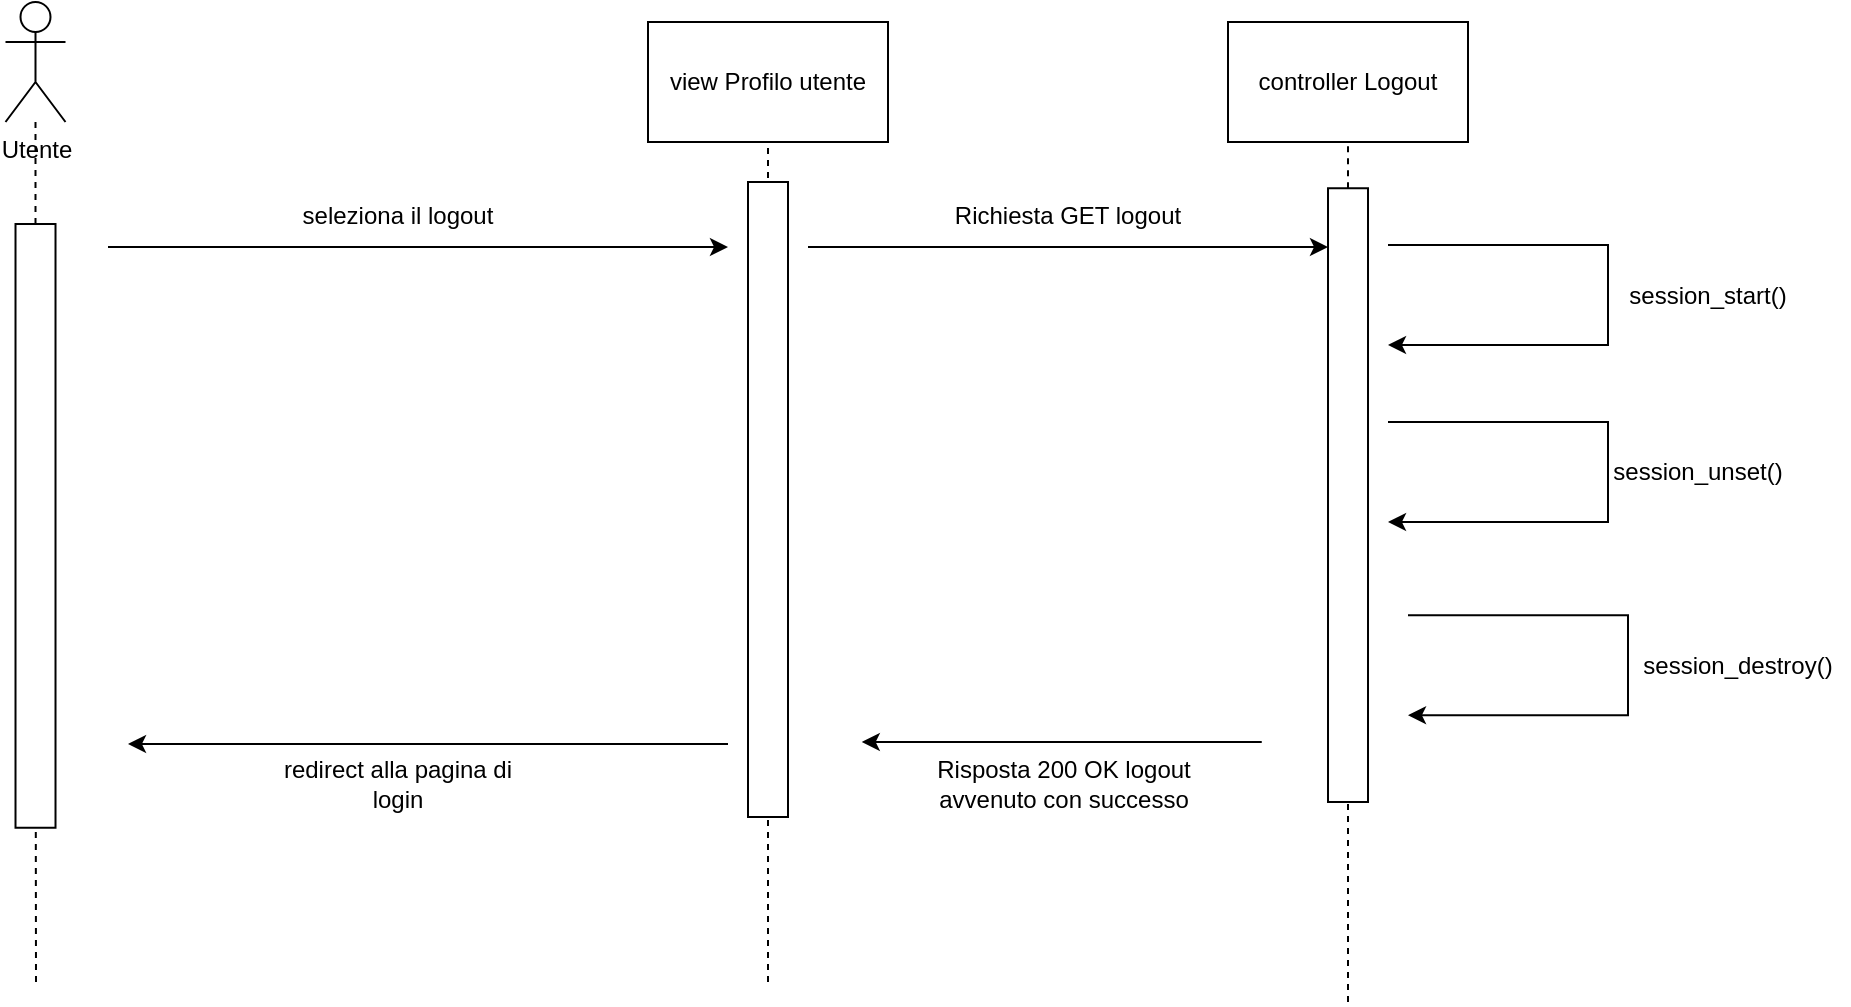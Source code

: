 <mxfile version="27.1.1">
  <diagram id="gwUhwwIQdEspnQJv_WbK" name="Pagina-1">
    <mxGraphModel dx="1699" dy="1652" grid="1" gridSize="10" guides="1" tooltips="1" connect="1" arrows="1" fold="1" page="1" pageScale="1" pageWidth="827" pageHeight="1169" math="0" shadow="0">
      <root>
        <mxCell id="0" />
        <mxCell id="1" parent="0" />
        <mxCell id="FgpJdpsvdST_ZWDqFQEa-1" value="Utente" style="shape=umlActor;verticalLabelPosition=bottom;verticalAlign=top;html=1;outlineConnect=0;" parent="1" vertex="1">
          <mxGeometry x="-351.25" y="-150" width="30" height="60" as="geometry" />
        </mxCell>
        <mxCell id="FgpJdpsvdST_ZWDqFQEa-4" value="" style="endArrow=none;dashed=1;html=1;rounded=0;" parent="1" source="WTWF-vKirUXl5wXtsg50-43" target="FgpJdpsvdST_ZWDqFQEa-1" edge="1">
          <mxGeometry width="50" height="50" relative="1" as="geometry">
            <mxPoint x="-336.25" y="611" as="sourcePoint" />
            <mxPoint x="-321.25" y="191" as="targetPoint" />
            <Array as="points" />
          </mxGeometry>
        </mxCell>
        <mxCell id="FgpJdpsvdST_ZWDqFQEa-5" value="controller Logout" style="rounded=0;whiteSpace=wrap;html=1;" parent="1" vertex="1">
          <mxGeometry x="260" y="-140" width="120" height="60" as="geometry" />
        </mxCell>
        <mxCell id="FgpJdpsvdST_ZWDqFQEa-6" value="" style="endArrow=none;dashed=1;html=1;rounded=0;" parent="1" source="WTWF-vKirUXl5wXtsg50-3" target="FgpJdpsvdST_ZWDqFQEa-5" edge="1">
          <mxGeometry width="50" height="50" relative="1" as="geometry">
            <mxPoint x="320" y="630" as="sourcePoint" />
            <mxPoint x="319.5" y="80" as="targetPoint" />
          </mxGeometry>
        </mxCell>
        <mxCell id="WTWF-vKirUXl5wXtsg50-1" value="" style="endArrow=classic;html=1;rounded=0;" parent="1" edge="1">
          <mxGeometry width="50" height="50" relative="1" as="geometry">
            <mxPoint x="50" y="-27.5" as="sourcePoint" />
            <mxPoint x="310" y="-27.5" as="targetPoint" />
          </mxGeometry>
        </mxCell>
        <mxCell id="WTWF-vKirUXl5wXtsg50-2" value="Richiesta GET logout" style="text;html=1;align=center;verticalAlign=middle;whiteSpace=wrap;rounded=0;" parent="1" vertex="1">
          <mxGeometry x="110" y="-58.5" width="140" height="30" as="geometry" />
        </mxCell>
        <mxCell id="WTWF-vKirUXl5wXtsg50-36" value="view Profilo utente" style="rounded=0;whiteSpace=wrap;html=1;" parent="1" vertex="1">
          <mxGeometry x="-30" y="-140" width="120" height="60" as="geometry" />
        </mxCell>
        <mxCell id="WTWF-vKirUXl5wXtsg50-37" value="" style="endArrow=none;dashed=1;html=1;rounded=0;entryX=0.5;entryY=1;entryDx=0;entryDy=0;" parent="1" target="WTWF-vKirUXl5wXtsg50-36" edge="1">
          <mxGeometry width="50" height="50" relative="1" as="geometry">
            <mxPoint x="30" y="340" as="sourcePoint" />
            <mxPoint x="29.5" y="80" as="targetPoint" />
          </mxGeometry>
        </mxCell>
        <mxCell id="WTWF-vKirUXl5wXtsg50-40" value="" style="endArrow=classic;html=1;rounded=0;" parent="1" edge="1">
          <mxGeometry width="50" height="50" relative="1" as="geometry">
            <mxPoint x="276.88" y="220" as="sourcePoint" />
            <mxPoint x="76.88" y="220" as="targetPoint" />
          </mxGeometry>
        </mxCell>
        <mxCell id="WTWF-vKirUXl5wXtsg50-42" value="Risposta 200 OK logout avvenuto con successo" style="text;html=1;align=center;verticalAlign=middle;whiteSpace=wrap;rounded=0;" parent="1" vertex="1">
          <mxGeometry x="113.13" y="226" width="130" height="30" as="geometry" />
        </mxCell>
        <mxCell id="WTWF-vKirUXl5wXtsg50-44" value="" style="endArrow=none;dashed=1;html=1;rounded=0;" parent="1" target="WTWF-vKirUXl5wXtsg50-43" edge="1">
          <mxGeometry width="50" height="50" relative="1" as="geometry">
            <mxPoint x="-336" y="340" as="sourcePoint" />
            <mxPoint x="-336.25" y="81" as="targetPoint" />
            <Array as="points">
              <mxPoint x="-336.25" y="151" />
            </Array>
          </mxGeometry>
        </mxCell>
        <mxCell id="WTWF-vKirUXl5wXtsg50-43" value="" style="rounded=0;whiteSpace=wrap;html=1;rotation=90;" parent="1" vertex="1">
          <mxGeometry x="-487.18" y="101.94" width="301.87" height="20" as="geometry" />
        </mxCell>
        <mxCell id="WTWF-vKirUXl5wXtsg50-48" value="" style="endArrow=classic;html=1;rounded=0;" parent="1" edge="1">
          <mxGeometry width="50" height="50" relative="1" as="geometry">
            <mxPoint x="-300" y="-27.5" as="sourcePoint" />
            <mxPoint x="10" y="-27.5" as="targetPoint" />
          </mxGeometry>
        </mxCell>
        <mxCell id="WTWF-vKirUXl5wXtsg50-49" value="seleziona il logout" style="text;html=1;align=center;verticalAlign=middle;whiteSpace=wrap;rounded=0;" parent="1" vertex="1">
          <mxGeometry x="-225" y="-58.5" width="140" height="30" as="geometry" />
        </mxCell>
        <mxCell id="WTWF-vKirUXl5wXtsg50-50" value="" style="endArrow=classic;html=1;rounded=0;" parent="1" edge="1">
          <mxGeometry width="50" height="50" relative="1" as="geometry">
            <mxPoint x="10" y="221" as="sourcePoint" />
            <mxPoint x="-290" y="221" as="targetPoint" />
          </mxGeometry>
        </mxCell>
        <mxCell id="WTWF-vKirUXl5wXtsg50-51" value="redirect alla pagina di login" style="text;html=1;align=center;verticalAlign=middle;whiteSpace=wrap;rounded=0;" parent="1" vertex="1">
          <mxGeometry x="-220" y="226" width="130" height="30" as="geometry" />
        </mxCell>
        <mxCell id="WTWF-vKirUXl5wXtsg50-57" value="" style="rounded=0;whiteSpace=wrap;html=1;rotation=90;" parent="1" vertex="1">
          <mxGeometry x="-128.75" y="88.75" width="317.5" height="20" as="geometry" />
        </mxCell>
        <mxCell id="WTWF-vKirUXl5wXtsg50-58" value="" style="endArrow=classic;html=1;rounded=0;" parent="1" edge="1">
          <mxGeometry width="50" height="50" relative="1" as="geometry">
            <mxPoint x="340" y="-28.5" as="sourcePoint" />
            <mxPoint x="340" y="21.5" as="targetPoint" />
            <Array as="points">
              <mxPoint x="450" y="-28.5" />
              <mxPoint x="450" y="-8.5" />
              <mxPoint x="450" y="21.5" />
            </Array>
          </mxGeometry>
        </mxCell>
        <mxCell id="WTWF-vKirUXl5wXtsg50-59" value="session_start()" style="text;html=1;align=center;verticalAlign=middle;whiteSpace=wrap;rounded=0;" parent="1" vertex="1">
          <mxGeometry x="450" y="-18.5" width="100" height="30" as="geometry" />
        </mxCell>
        <mxCell id="WTWF-vKirUXl5wXtsg50-60" value="" style="endArrow=none;dashed=1;html=1;rounded=0;" parent="1" target="WTWF-vKirUXl5wXtsg50-3" edge="1">
          <mxGeometry width="50" height="50" relative="1" as="geometry">
            <mxPoint x="320" y="350" as="sourcePoint" />
            <mxPoint x="320" y="-80" as="targetPoint" />
          </mxGeometry>
        </mxCell>
        <mxCell id="WTWF-vKirUXl5wXtsg50-3" value="" style="rounded=0;whiteSpace=wrap;html=1;rotation=90;" parent="1" vertex="1">
          <mxGeometry x="166.57" y="86.56" width="306.87" height="20" as="geometry" />
        </mxCell>
        <mxCell id="IU57KORrOc4GWFrBKoTF-1" value="" style="endArrow=classic;html=1;rounded=0;" edge="1" parent="1">
          <mxGeometry width="50" height="50" relative="1" as="geometry">
            <mxPoint x="340" y="60" as="sourcePoint" />
            <mxPoint x="340" y="110" as="targetPoint" />
            <Array as="points">
              <mxPoint x="450" y="60" />
              <mxPoint x="450" y="80" />
              <mxPoint x="450" y="110" />
            </Array>
          </mxGeometry>
        </mxCell>
        <mxCell id="IU57KORrOc4GWFrBKoTF-2" value="session_unset()" style="text;html=1;align=center;verticalAlign=middle;whiteSpace=wrap;rounded=0;" vertex="1" parent="1">
          <mxGeometry x="450" y="70" width="90" height="30" as="geometry" />
        </mxCell>
        <mxCell id="IU57KORrOc4GWFrBKoTF-3" value="" style="endArrow=classic;html=1;rounded=0;" edge="1" parent="1">
          <mxGeometry width="50" height="50" relative="1" as="geometry">
            <mxPoint x="350" y="156.63" as="sourcePoint" />
            <mxPoint x="350" y="206.63" as="targetPoint" />
            <Array as="points">
              <mxPoint x="460" y="156.63" />
              <mxPoint x="460" y="176.63" />
              <mxPoint x="460" y="206.63" />
            </Array>
          </mxGeometry>
        </mxCell>
        <mxCell id="IU57KORrOc4GWFrBKoTF-4" value="session_destroy()" style="text;html=1;align=center;verticalAlign=middle;whiteSpace=wrap;rounded=0;" vertex="1" parent="1">
          <mxGeometry x="460" y="166.63" width="110" height="30" as="geometry" />
        </mxCell>
      </root>
    </mxGraphModel>
  </diagram>
</mxfile>

